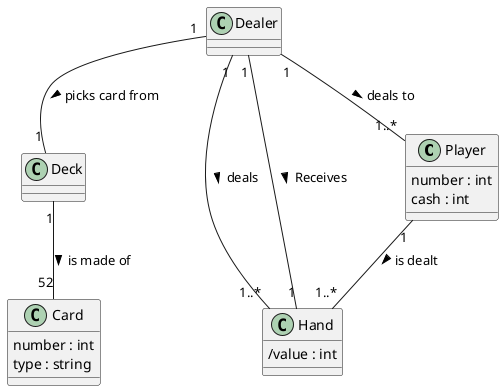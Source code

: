 @startuml

class Player{
    number : int
    cash : int
}

class Deck{

}

class Card{
    number : int
    type : string
}

class Dealer{

}

class Hand{
    /value : int
}

Player "1" --  "1..*"Hand : is dealt >
Deck "1" -- "52" Card : is made of >
Dealer "1" -- "1..*" Hand : deals >
Dealer "1" -- "1..*" Player : deals to >
Dealer "1" -- "1" Deck : picks card from >
Dealer "1" -- "1" Hand : Receives >

@enduml